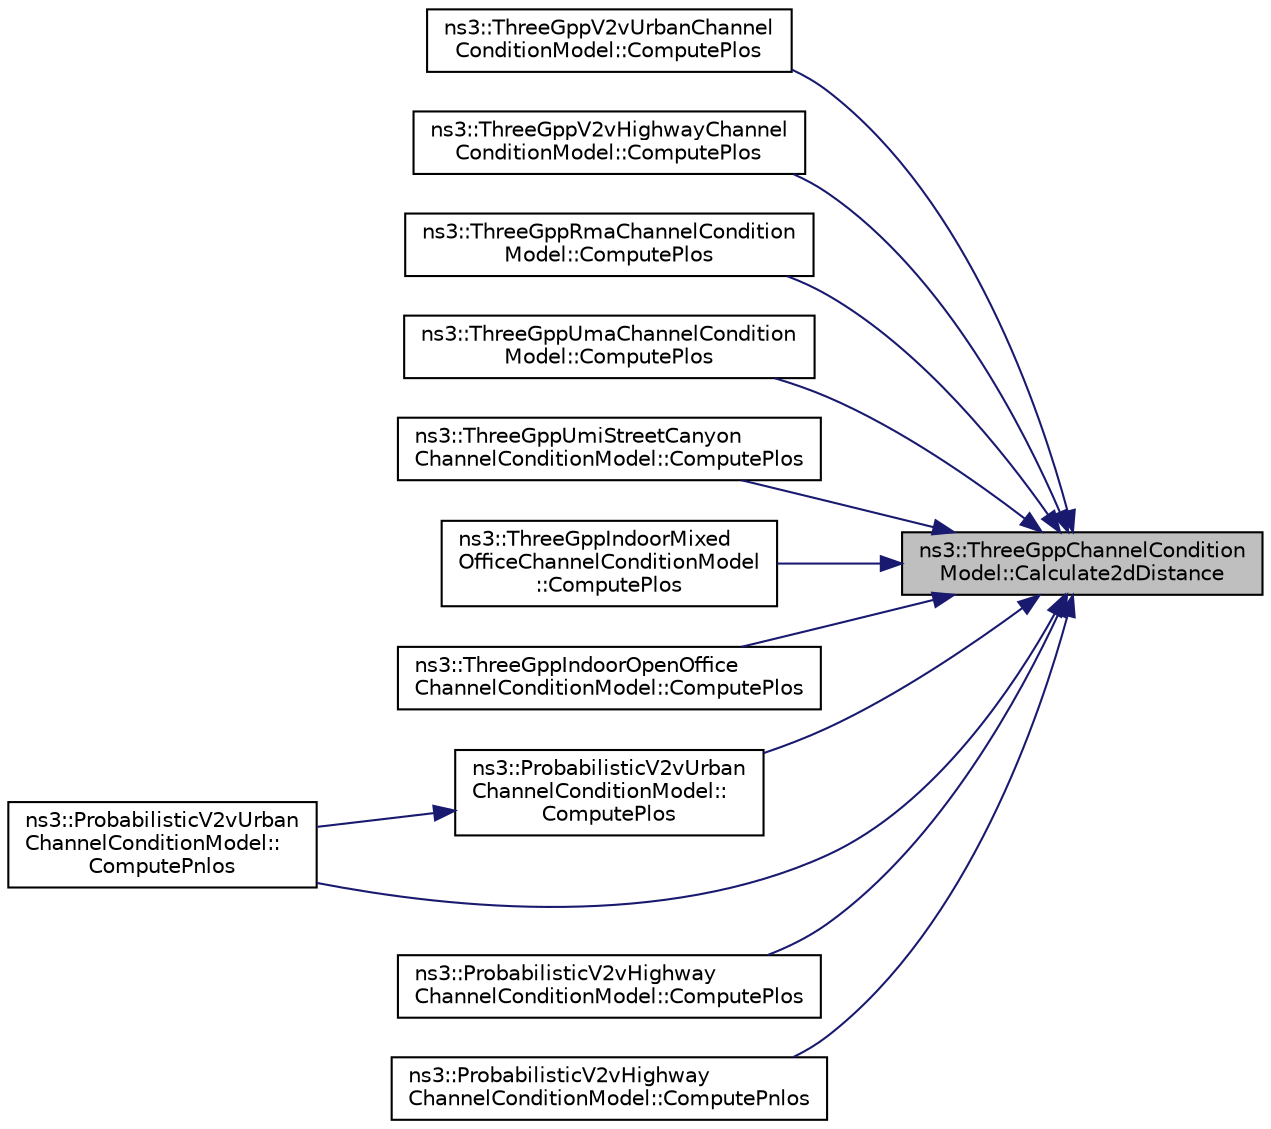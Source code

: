 digraph "ns3::ThreeGppChannelConditionModel::Calculate2dDistance"
{
 // LATEX_PDF_SIZE
  edge [fontname="Helvetica",fontsize="10",labelfontname="Helvetica",labelfontsize="10"];
  node [fontname="Helvetica",fontsize="10",shape=record];
  rankdir="RL";
  Node1 [label="ns3::ThreeGppChannelCondition\lModel::Calculate2dDistance",height=0.2,width=0.4,color="black", fillcolor="grey75", style="filled", fontcolor="black",tooltip="Computes the 2D distance between two 3D vectors."];
  Node1 -> Node2 [dir="back",color="midnightblue",fontsize="10",style="solid",fontname="Helvetica"];
  Node2 [label="ns3::ThreeGppV2vUrbanChannel\lConditionModel::ComputePlos",height=0.2,width=0.4,color="black", fillcolor="white", style="filled",URL="$classns3_1_1_three_gpp_v2v_urban_channel_condition_model.html#a5169cd4f6b89de0e4d892b473359afe0",tooltip="Compute the LOS probability as specified in Table Table 6.2-1 of 3GPP TR 37.885 for the V2V Urban sce..."];
  Node1 -> Node3 [dir="back",color="midnightblue",fontsize="10",style="solid",fontname="Helvetica"];
  Node3 [label="ns3::ThreeGppV2vHighwayChannel\lConditionModel::ComputePlos",height=0.2,width=0.4,color="black", fillcolor="white", style="filled",URL="$classns3_1_1_three_gpp_v2v_highway_channel_condition_model.html#ad1bc2fa62061733484794d65923239ba",tooltip="Compute the LOS probability as specified in Table Table 6.2-1 of 3GPP TR 37.885 for the V2V Highway s..."];
  Node1 -> Node4 [dir="back",color="midnightblue",fontsize="10",style="solid",fontname="Helvetica"];
  Node4 [label="ns3::ThreeGppRmaChannelCondition\lModel::ComputePlos",height=0.2,width=0.4,color="black", fillcolor="white", style="filled",URL="$classns3_1_1_three_gpp_rma_channel_condition_model.html#aaa14028e24f11088ae2497ae925de292",tooltip="Compute the LOS probability as specified in Table 7.4.2-1 of 3GPP TR 38.901 for the RMa scenario."];
  Node1 -> Node5 [dir="back",color="midnightblue",fontsize="10",style="solid",fontname="Helvetica"];
  Node5 [label="ns3::ThreeGppUmaChannelCondition\lModel::ComputePlos",height=0.2,width=0.4,color="black", fillcolor="white", style="filled",URL="$classns3_1_1_three_gpp_uma_channel_condition_model.html#adb8b6d6ec8d4dc7c9700e69217040f0b",tooltip="Compute the LOS probability as specified in Table 7.4.2-1 of 3GPP TR 38.901 for the UMa scenario."];
  Node1 -> Node6 [dir="back",color="midnightblue",fontsize="10",style="solid",fontname="Helvetica"];
  Node6 [label="ns3::ThreeGppUmiStreetCanyon\lChannelConditionModel::ComputePlos",height=0.2,width=0.4,color="black", fillcolor="white", style="filled",URL="$classns3_1_1_three_gpp_umi_street_canyon_channel_condition_model.html#ad054582d7443a7333e8a220390291dd7",tooltip="Compute the LOS probability as specified in Table 7.4.2-1 of 3GPP TR 38.901 for the UMi-Street Canyon..."];
  Node1 -> Node7 [dir="back",color="midnightblue",fontsize="10",style="solid",fontname="Helvetica"];
  Node7 [label="ns3::ThreeGppIndoorMixed\lOfficeChannelConditionModel\l::ComputePlos",height=0.2,width=0.4,color="black", fillcolor="white", style="filled",URL="$classns3_1_1_three_gpp_indoor_mixed_office_channel_condition_model.html#ad25c8eb2967ba35b501c505b2c6a6aa9",tooltip="Compute the LOS probability as specified in Table 7.4.2-1 of 3GPP TR 38.901 for the Indoor Mixed Offi..."];
  Node1 -> Node8 [dir="back",color="midnightblue",fontsize="10",style="solid",fontname="Helvetica"];
  Node8 [label="ns3::ThreeGppIndoorOpenOffice\lChannelConditionModel::ComputePlos",height=0.2,width=0.4,color="black", fillcolor="white", style="filled",URL="$classns3_1_1_three_gpp_indoor_open_office_channel_condition_model.html#a8a66a0cdb7bdc7c6c807969eae8464f2",tooltip="Compute the LOS probability as specified in Table 7.4.2-1 of 3GPP TR 38.901 for the Indoor Open Offic..."];
  Node1 -> Node9 [dir="back",color="midnightblue",fontsize="10",style="solid",fontname="Helvetica"];
  Node9 [label="ns3::ProbabilisticV2vUrban\lChannelConditionModel::\lComputePlos",height=0.2,width=0.4,color="black", fillcolor="white", style="filled",URL="$classns3_1_1_probabilistic_v2v_urban_channel_condition_model.html#af3dd7257501698ec8cb60a4c93cbaa6e",tooltip="Compute the LOS probability."];
  Node9 -> Node10 [dir="back",color="midnightblue",fontsize="10",style="solid",fontname="Helvetica"];
  Node10 [label="ns3::ProbabilisticV2vUrban\lChannelConditionModel::\lComputePnlos",height=0.2,width=0.4,color="black", fillcolor="white", style="filled",URL="$classns3_1_1_probabilistic_v2v_urban_channel_condition_model.html#a428010aa4940c2f9e1fb1a360861bbcc",tooltip="Compute the NLOS probability."];
  Node1 -> Node11 [dir="back",color="midnightblue",fontsize="10",style="solid",fontname="Helvetica"];
  Node11 [label="ns3::ProbabilisticV2vHighway\lChannelConditionModel::ComputePlos",height=0.2,width=0.4,color="black", fillcolor="white", style="filled",URL="$classns3_1_1_probabilistic_v2v_highway_channel_condition_model.html#ac9b2bf86ea047ae0d433b8cc90579b58",tooltip="Compute the LOS probability."];
  Node1 -> Node10 [dir="back",color="midnightblue",fontsize="10",style="solid",fontname="Helvetica"];
  Node1 -> Node12 [dir="back",color="midnightblue",fontsize="10",style="solid",fontname="Helvetica"];
  Node12 [label="ns3::ProbabilisticV2vHighway\lChannelConditionModel::ComputePnlos",height=0.2,width=0.4,color="black", fillcolor="white", style="filled",URL="$classns3_1_1_probabilistic_v2v_highway_channel_condition_model.html#a750169d3e1a4bfd1f57c6a3d7db1edd3",tooltip="Compute the NLOS probability."];
}
